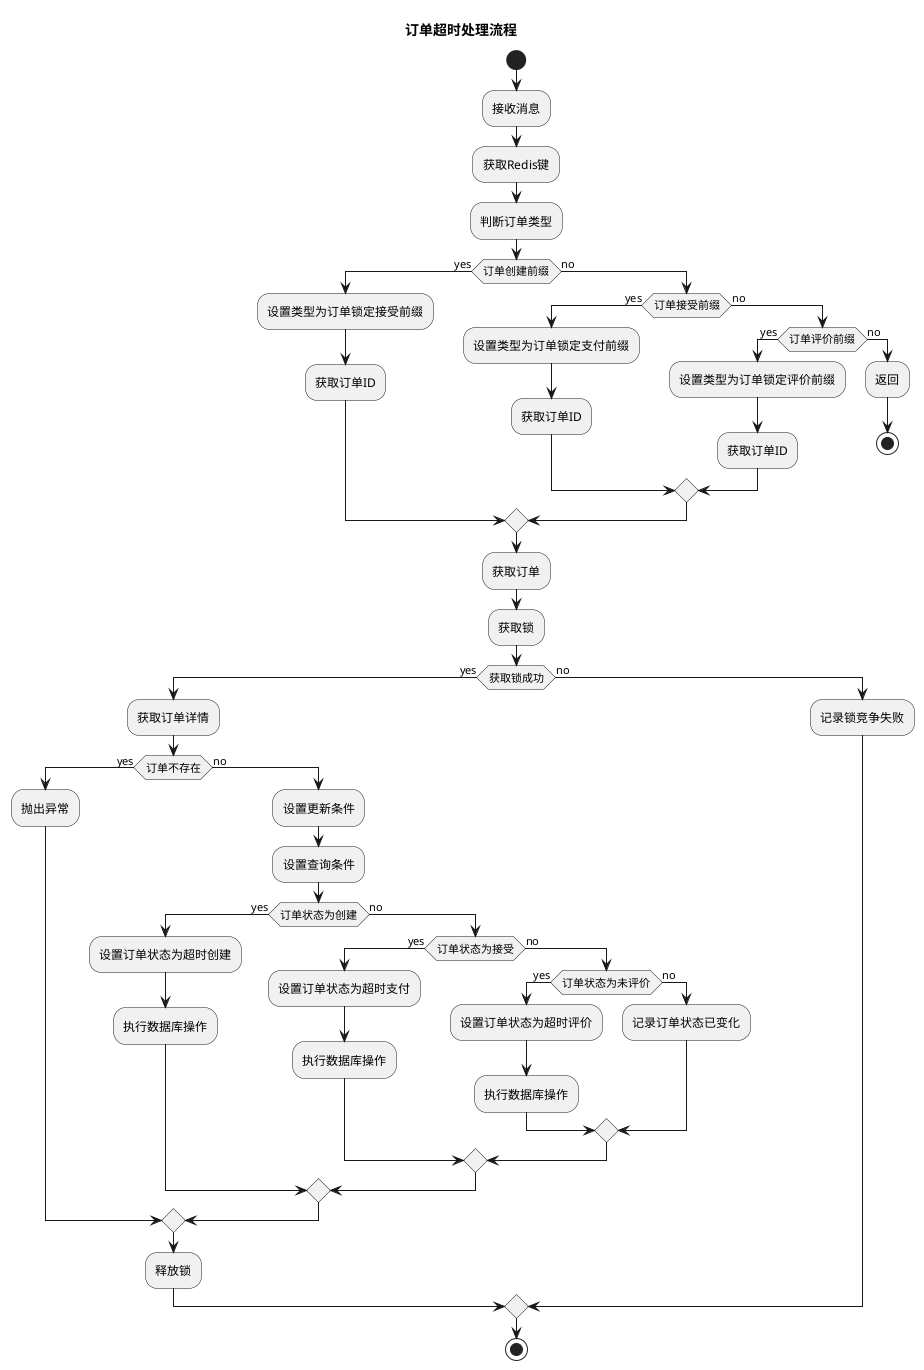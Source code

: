 @startuml
title 订单超时处理流程

start
:接收消息;
:获取Redis键;
:判断订单类型;
if (订单创建前缀) then (yes)
  :设置类型为订单锁定接受前缀;
  :获取订单ID;
else (no)
  if (订单接受前缀) then (yes)
    :设置类型为订单锁定支付前缀;
    :获取订单ID;
  else (no)
    if (订单评价前缀) then (yes)
      :设置类型为订单锁定评价前缀;
      :获取订单ID;
    else (no)
      :返回;
      stop
    endif
  endif
endif
:获取订单;
:获取锁;
if (获取锁成功) then (yes)
  :获取订单详情;
  if (订单不存在) then (yes)
    :抛出异常;
  else (no)
    :设置更新条件;
    :设置查询条件;
    if (订单状态为创建) then (yes)
      :设置订单状态为超时创建;
      :执行数据库操作;
    else (no)
      if (订单状态为接受) then (yes)
        :设置订单状态为超时支付;
        :执行数据库操作;
      else (no)
        if (订单状态为未评价) then (yes)
          :设置订单状态为超时评价;
          :执行数据库操作;
        else (no)
          :记录订单状态已变化;
        endif
      endif
    endif
  endif
  :释放锁;
else (no)
  :记录锁竞争失败;
endif
stop
@enduml
